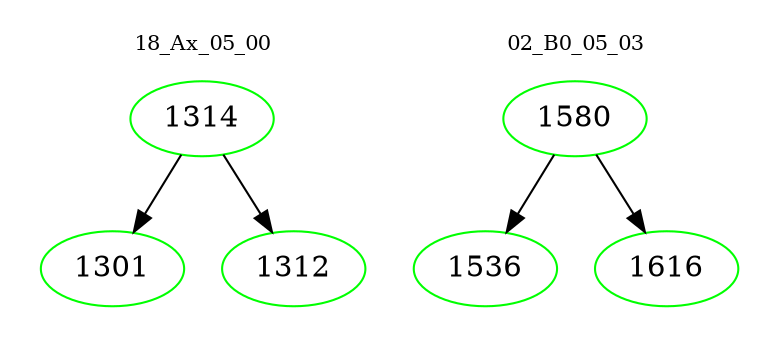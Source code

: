 digraph{
subgraph cluster_0 {
color = white
label = "18_Ax_05_00";
fontsize=10;
T0_1314 [label="1314", color="green"]
T0_1314 -> T0_1301 [color="black"]
T0_1301 [label="1301", color="green"]
T0_1314 -> T0_1312 [color="black"]
T0_1312 [label="1312", color="green"]
}
subgraph cluster_1 {
color = white
label = "02_B0_05_03";
fontsize=10;
T1_1580 [label="1580", color="green"]
T1_1580 -> T1_1536 [color="black"]
T1_1536 [label="1536", color="green"]
T1_1580 -> T1_1616 [color="black"]
T1_1616 [label="1616", color="green"]
}
}
